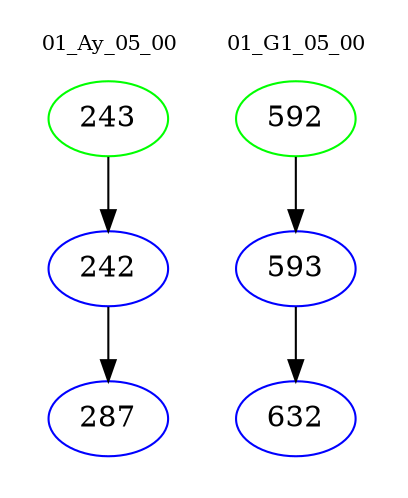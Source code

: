 digraph{
subgraph cluster_0 {
color = white
label = "01_Ay_05_00";
fontsize=10;
T0_243 [label="243", color="green"]
T0_243 -> T0_242 [color="black"]
T0_242 [label="242", color="blue"]
T0_242 -> T0_287 [color="black"]
T0_287 [label="287", color="blue"]
}
subgraph cluster_1 {
color = white
label = "01_G1_05_00";
fontsize=10;
T1_592 [label="592", color="green"]
T1_592 -> T1_593 [color="black"]
T1_593 [label="593", color="blue"]
T1_593 -> T1_632 [color="black"]
T1_632 [label="632", color="blue"]
}
}
